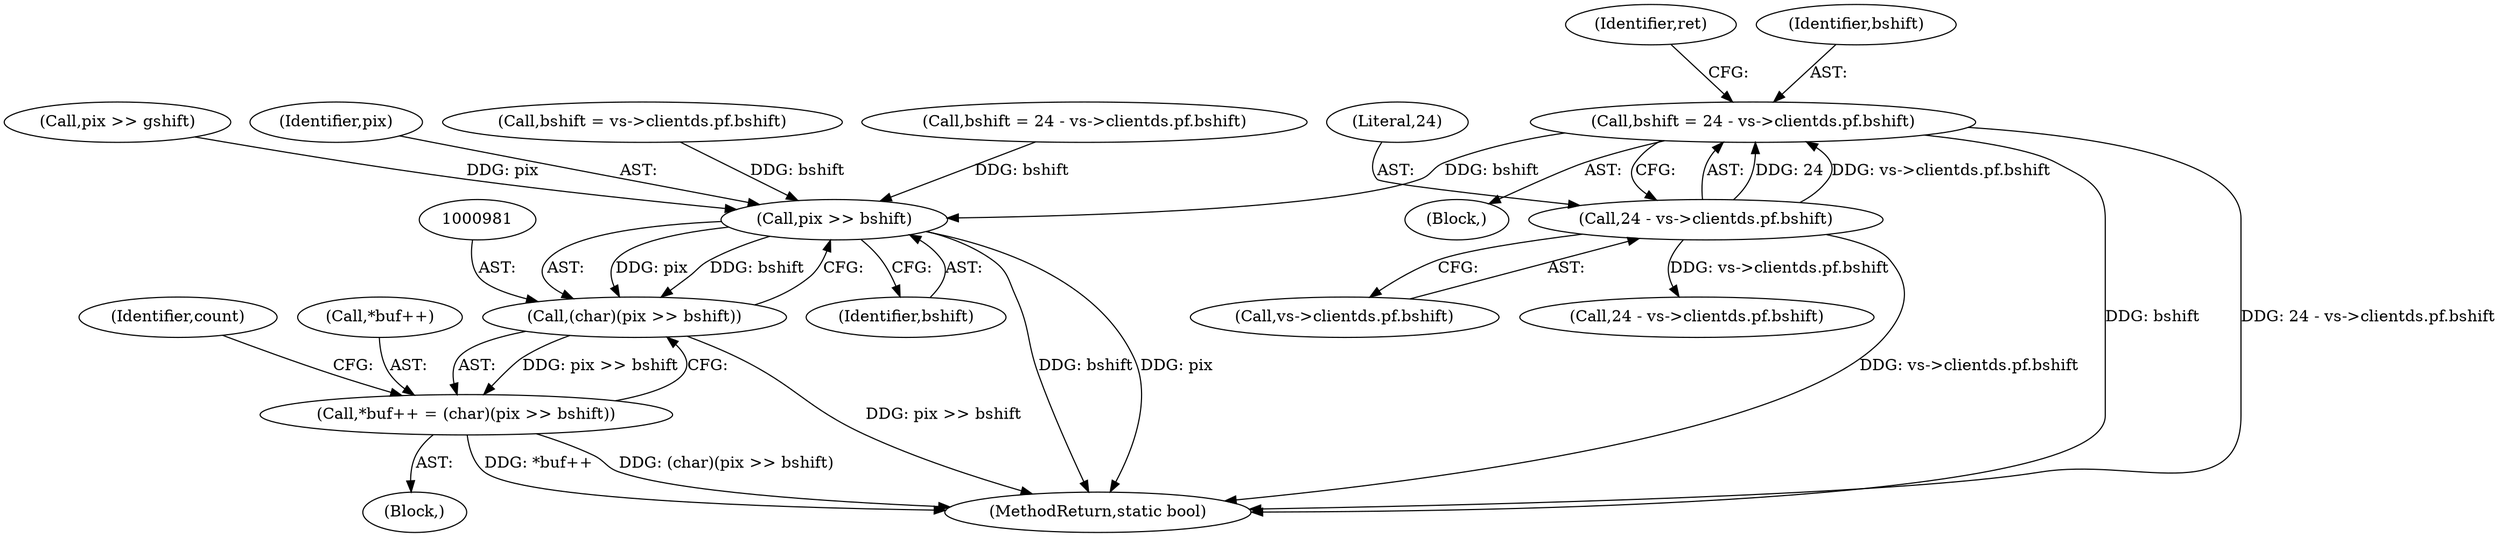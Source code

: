 digraph "1_qemu_9f64916da20eea67121d544698676295bbb105a7_0@del" {
"1000915" [label="(Call,bshift = 24 - vs->clientds.pf.bshift)"];
"1000917" [label="(Call,24 - vs->clientds.pf.bshift)"];
"1000982" [label="(Call,pix >> bshift)"];
"1000980" [label="(Call,(char)(pix >> bshift))"];
"1000976" [label="(Call,*buf++ = (char)(pix >> bshift))"];
"1000927" [label="(Identifier,ret)"];
"1000951" [label="(Identifier,count)"];
"1000973" [label="(Call,pix >> gshift)"];
"1000919" [label="(Call,vs->clientds.pf.bshift)"];
"1000892" [label="(Block,)"];
"1000976" [label="(Call,*buf++ = (char)(pix >> bshift))"];
"1000983" [label="(Identifier,pix)"];
"1000882" [label="(Call,bshift = vs->clientds.pf.bshift)"];
"1000917" [label="(Call,24 - vs->clientds.pf.bshift)"];
"1000916" [label="(Identifier,bshift)"];
"1000977" [label="(Call,*buf++)"];
"1000980" [label="(Call,(char)(pix >> bshift))"];
"1000915" [label="(Call,bshift = 24 - vs->clientds.pf.bshift)"];
"1000931" [label="(Call,24 - vs->clientds.pf.bshift)"];
"1000984" [label="(Identifier,bshift)"];
"1000982" [label="(Call,pix >> bshift)"];
"1000952" [label="(Block,)"];
"1000918" [label="(Literal,24)"];
"1000985" [label="(MethodReturn,static bool)"];
"1000929" [label="(Call,bshift = 24 - vs->clientds.pf.bshift)"];
"1000915" -> "1000892"  [label="AST: "];
"1000915" -> "1000917"  [label="CFG: "];
"1000916" -> "1000915"  [label="AST: "];
"1000917" -> "1000915"  [label="AST: "];
"1000927" -> "1000915"  [label="CFG: "];
"1000915" -> "1000985"  [label="DDG: bshift"];
"1000915" -> "1000985"  [label="DDG: 24 - vs->clientds.pf.bshift"];
"1000917" -> "1000915"  [label="DDG: 24"];
"1000917" -> "1000915"  [label="DDG: vs->clientds.pf.bshift"];
"1000915" -> "1000982"  [label="DDG: bshift"];
"1000917" -> "1000919"  [label="CFG: "];
"1000918" -> "1000917"  [label="AST: "];
"1000919" -> "1000917"  [label="AST: "];
"1000917" -> "1000985"  [label="DDG: vs->clientds.pf.bshift"];
"1000917" -> "1000931"  [label="DDG: vs->clientds.pf.bshift"];
"1000982" -> "1000980"  [label="AST: "];
"1000982" -> "1000984"  [label="CFG: "];
"1000983" -> "1000982"  [label="AST: "];
"1000984" -> "1000982"  [label="AST: "];
"1000980" -> "1000982"  [label="CFG: "];
"1000982" -> "1000985"  [label="DDG: bshift"];
"1000982" -> "1000985"  [label="DDG: pix"];
"1000982" -> "1000980"  [label="DDG: pix"];
"1000982" -> "1000980"  [label="DDG: bshift"];
"1000973" -> "1000982"  [label="DDG: pix"];
"1000882" -> "1000982"  [label="DDG: bshift"];
"1000929" -> "1000982"  [label="DDG: bshift"];
"1000980" -> "1000976"  [label="AST: "];
"1000981" -> "1000980"  [label="AST: "];
"1000976" -> "1000980"  [label="CFG: "];
"1000980" -> "1000985"  [label="DDG: pix >> bshift"];
"1000980" -> "1000976"  [label="DDG: pix >> bshift"];
"1000976" -> "1000952"  [label="AST: "];
"1000977" -> "1000976"  [label="AST: "];
"1000951" -> "1000976"  [label="CFG: "];
"1000976" -> "1000985"  [label="DDG: *buf++"];
"1000976" -> "1000985"  [label="DDG: (char)(pix >> bshift)"];
}
